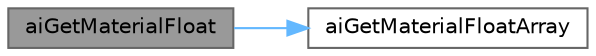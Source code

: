 digraph "aiGetMaterialFloat"
{
 // LATEX_PDF_SIZE
  bgcolor="transparent";
  edge [fontname=Helvetica,fontsize=10,labelfontname=Helvetica,labelfontsize=10];
  node [fontname=Helvetica,fontsize=10,shape=box,height=0.2,width=0.4];
  rankdir="LR";
  Node1 [label="aiGetMaterialFloat",height=0.2,width=0.4,color="gray40", fillcolor="grey60", style="filled", fontcolor="black",tooltip="Retrieve a single float property with a specific key from the material."];
  Node1 -> Node2 [color="steelblue1",style="solid"];
  Node2 [label="aiGetMaterialFloatArray",height=0.2,width=0.4,color="grey40", fillcolor="white", style="filled",URL="$thirdparty_2assimp_2include_2assimp_2material_8h.html#a5963149f09dcb194c269237c415fbff6",tooltip="Retrieve an array of float values with a specific key from the material."];
}
